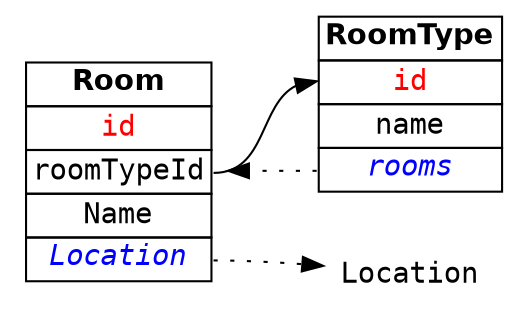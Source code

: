 digraph g{
  rankdir=LR;
  node[shape=plaintext fontname="Courier"];
  Room[label=<
	  <table border="0" cellborder="1" cellspacing="0">
	  <tr><td><font face="Helvetica"><b>Room</b></font></td></tr>
	  <tr><td port="id"><font color="red">id</font></td></tr> 	   
	  <tr><td port="roomTypeId">roomTypeId</td></tr>
	  <tr><td>Name</td></tr>
	  <tr><td port="location"><font color="blue"><i>Location</i></font></td></tr>
	  </table>>];
  
  Room:roomTypeId -> RoomType:id;
  Room:location -> Location [style="dotted"];
  
  RoomType[label=<
	   <table border="0" cellborder="1" cellspacing="0">
	   <tr><td><font face="Helvetica"><b>RoomType</b></font></td></tr>
	   <tr><td port="id"><font color="red">id</font></td></tr> 	   
	   <tr><td>name</td></tr>
	   <tr><td port="rooms"><font color="blue"><i>rooms</i></font></td></tr>
	   </table>>];
  RoomType:rooms -> Room [style="dotted"];
  

  
}
